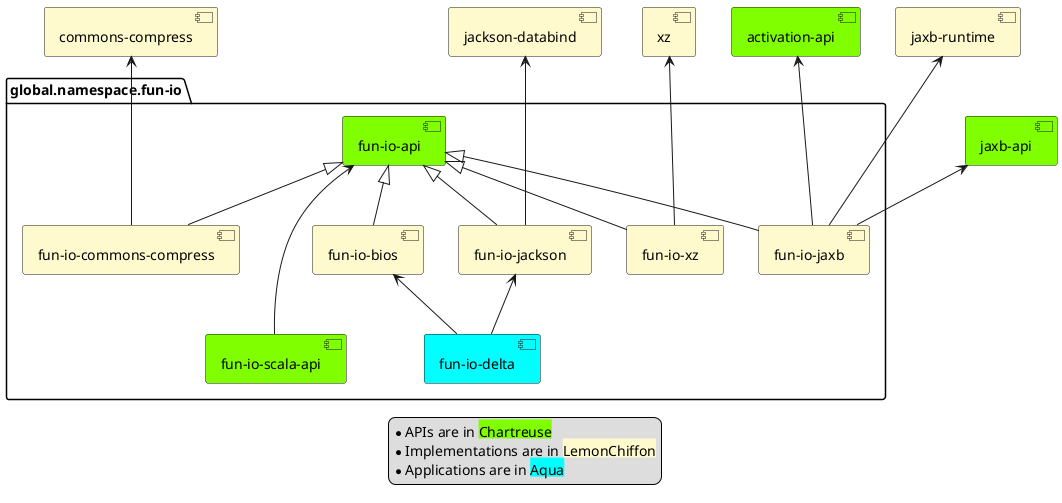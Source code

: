 @startuml

folder global.namespace.fun-io {
    [fun-io-api] #Chartreuse
    [fun-io-scala-api] #Chartreuse
    [fun-io-delta] #Aqua

    [fun-io-api] <|-- [fun-io-bios]
    [fun-io-api] <|-- [fun-io-commons-compress]
    [fun-io-api] <|-- [fun-io-jackson]
    [fun-io-api] <|-- [fun-io-jaxb]
    [fun-io-api] <--- [fun-io-scala-api]
    [fun-io-api] <|-- [fun-io-xz]

    [fun-io-bios] <-- [fun-io-delta]
    [fun-io-jackson] <-- [fun-io-delta]
}

[commons-compress] <--- [fun-io-commons-compress]

[jackson-databind] <--- [fun-io-jackson]

[activation-api] #Chartreuse
[activation-api] <--- [fun-io-jaxb]
[jaxb-runtime] <--- [fun-io-jaxb]

[jaxb-api] #Chartreuse
[jaxb-api] <-- [fun-io-jaxb]

[xz] <--- [fun-io-xz]

legend
* APIs are in <back:Chartreuse>Chartreuse</back>
* Implementations are in <back:LemonChiffon>LemonChiffon</back>
* Applications are in <back:Aqua>Aqua</back>
end legend

skinparam componentBackgroundColor LemonChiffon
@enduml
